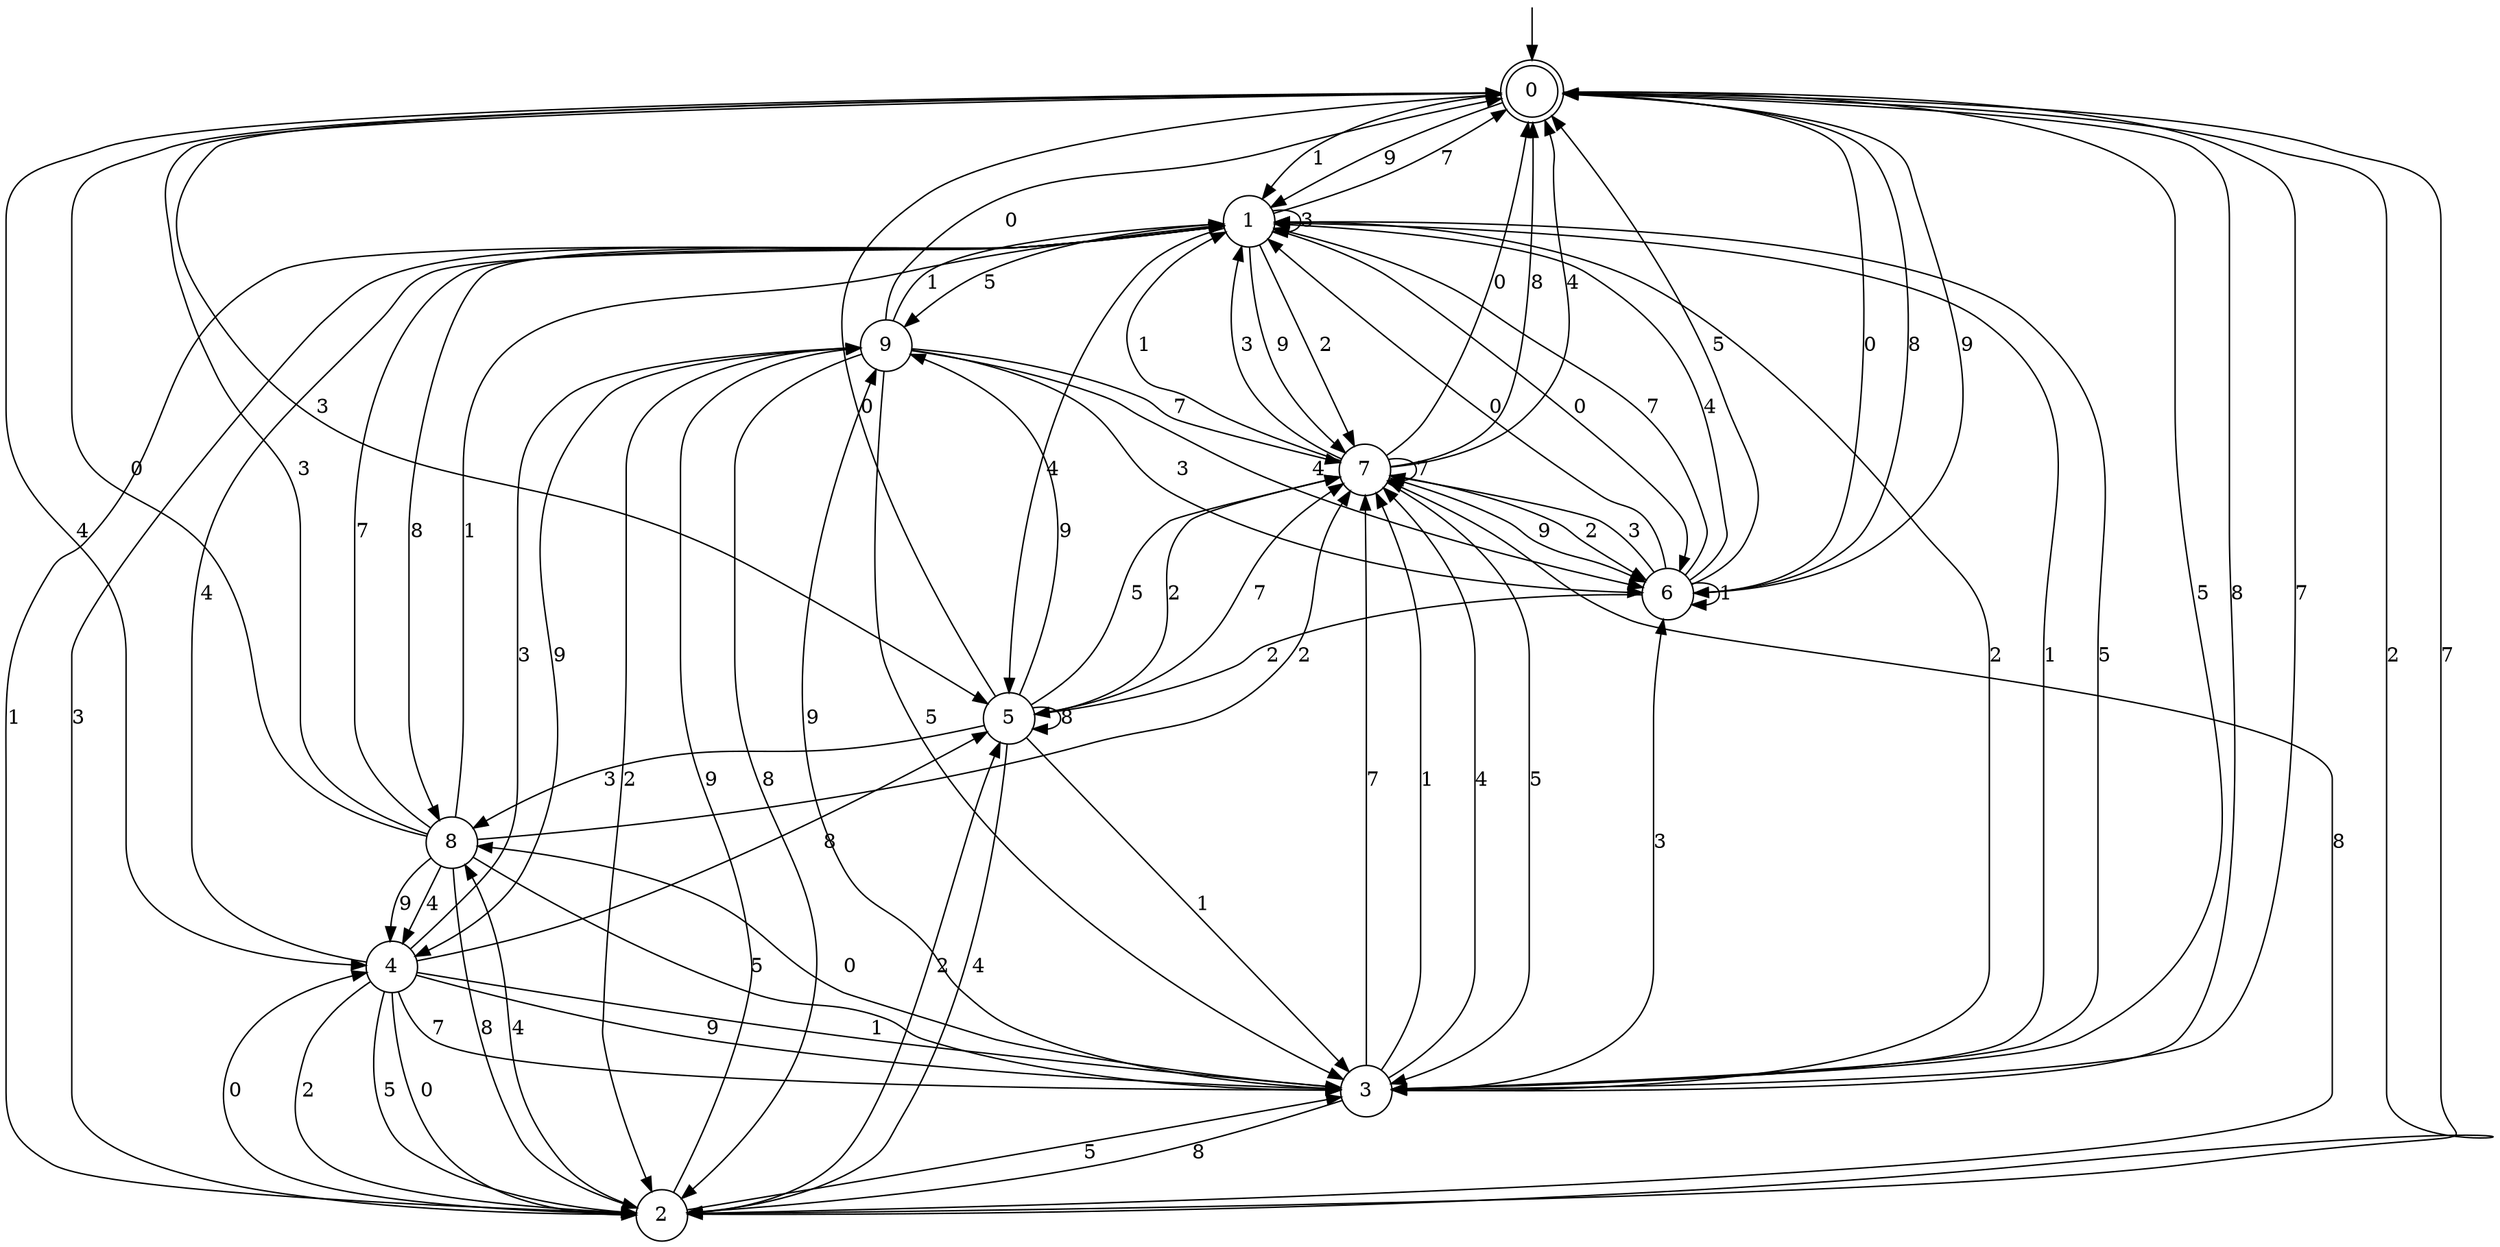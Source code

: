 digraph g {

	s0 [shape="doublecircle" label="0"];
	s1 [shape="circle" label="1"];
	s2 [shape="circle" label="2"];
	s3 [shape="circle" label="3"];
	s4 [shape="circle" label="4"];
	s5 [shape="circle" label="5"];
	s6 [shape="circle" label="6"];
	s7 [shape="circle" label="7"];
	s8 [shape="circle" label="8"];
	s9 [shape="circle" label="9"];
	s0 -> s1 [label="1"];
	s0 -> s2 [label="2"];
	s0 -> s3 [label="8"];
	s0 -> s3 [label="7"];
	s0 -> s4 [label="4"];
	s0 -> s5 [label="3"];
	s0 -> s6 [label="0"];
	s0 -> s1 [label="9"];
	s0 -> s3 [label="5"];
	s1 -> s3 [label="1"];
	s1 -> s7 [label="2"];
	s1 -> s8 [label="8"];
	s1 -> s0 [label="7"];
	s1 -> s5 [label="4"];
	s1 -> s1 [label="3"];
	s1 -> s6 [label="0"];
	s1 -> s7 [label="9"];
	s1 -> s9 [label="5"];
	s2 -> s1 [label="1"];
	s2 -> s5 [label="2"];
	s2 -> s7 [label="8"];
	s2 -> s0 [label="7"];
	s2 -> s8 [label="4"];
	s2 -> s1 [label="3"];
	s2 -> s4 [label="0"];
	s2 -> s9 [label="9"];
	s2 -> s3 [label="5"];
	s3 -> s7 [label="1"];
	s3 -> s1 [label="2"];
	s3 -> s2 [label="8"];
	s3 -> s7 [label="7"];
	s3 -> s7 [label="4"];
	s3 -> s6 [label="3"];
	s3 -> s8 [label="0"];
	s3 -> s9 [label="9"];
	s3 -> s1 [label="5"];
	s4 -> s3 [label="1"];
	s4 -> s2 [label="2"];
	s4 -> s5 [label="8"];
	s4 -> s3 [label="7"];
	s4 -> s1 [label="4"];
	s4 -> s9 [label="3"];
	s4 -> s2 [label="0"];
	s4 -> s3 [label="9"];
	s4 -> s2 [label="5"];
	s5 -> s3 [label="1"];
	s5 -> s7 [label="2"];
	s5 -> s5 [label="8"];
	s5 -> s7 [label="7"];
	s5 -> s2 [label="4"];
	s5 -> s8 [label="3"];
	s5 -> s0 [label="0"];
	s5 -> s9 [label="9"];
	s5 -> s7 [label="5"];
	s6 -> s6 [label="1"];
	s6 -> s5 [label="2"];
	s6 -> s0 [label="8"];
	s6 -> s1 [label="7"];
	s6 -> s1 [label="4"];
	s6 -> s7 [label="3"];
	s6 -> s1 [label="0"];
	s6 -> s0 [label="9"];
	s6 -> s0 [label="5"];
	s7 -> s1 [label="1"];
	s7 -> s6 [label="2"];
	s7 -> s0 [label="8"];
	s7 -> s7 [label="7"];
	s7 -> s0 [label="4"];
	s7 -> s1 [label="3"];
	s7 -> s0 [label="0"];
	s7 -> s6 [label="9"];
	s7 -> s3 [label="5"];
	s8 -> s1 [label="1"];
	s8 -> s7 [label="2"];
	s8 -> s2 [label="8"];
	s8 -> s1 [label="7"];
	s8 -> s4 [label="4"];
	s8 -> s0 [label="3"];
	s8 -> s0 [label="0"];
	s8 -> s4 [label="9"];
	s8 -> s3 [label="5"];
	s9 -> s1 [label="1"];
	s9 -> s2 [label="2"];
	s9 -> s2 [label="8"];
	s9 -> s7 [label="7"];
	s9 -> s6 [label="4"];
	s9 -> s6 [label="3"];
	s9 -> s0 [label="0"];
	s9 -> s4 [label="9"];
	s9 -> s3 [label="5"];

__start0 [label="" shape="none" width="0" height="0"];
__start0 -> s0;

}
